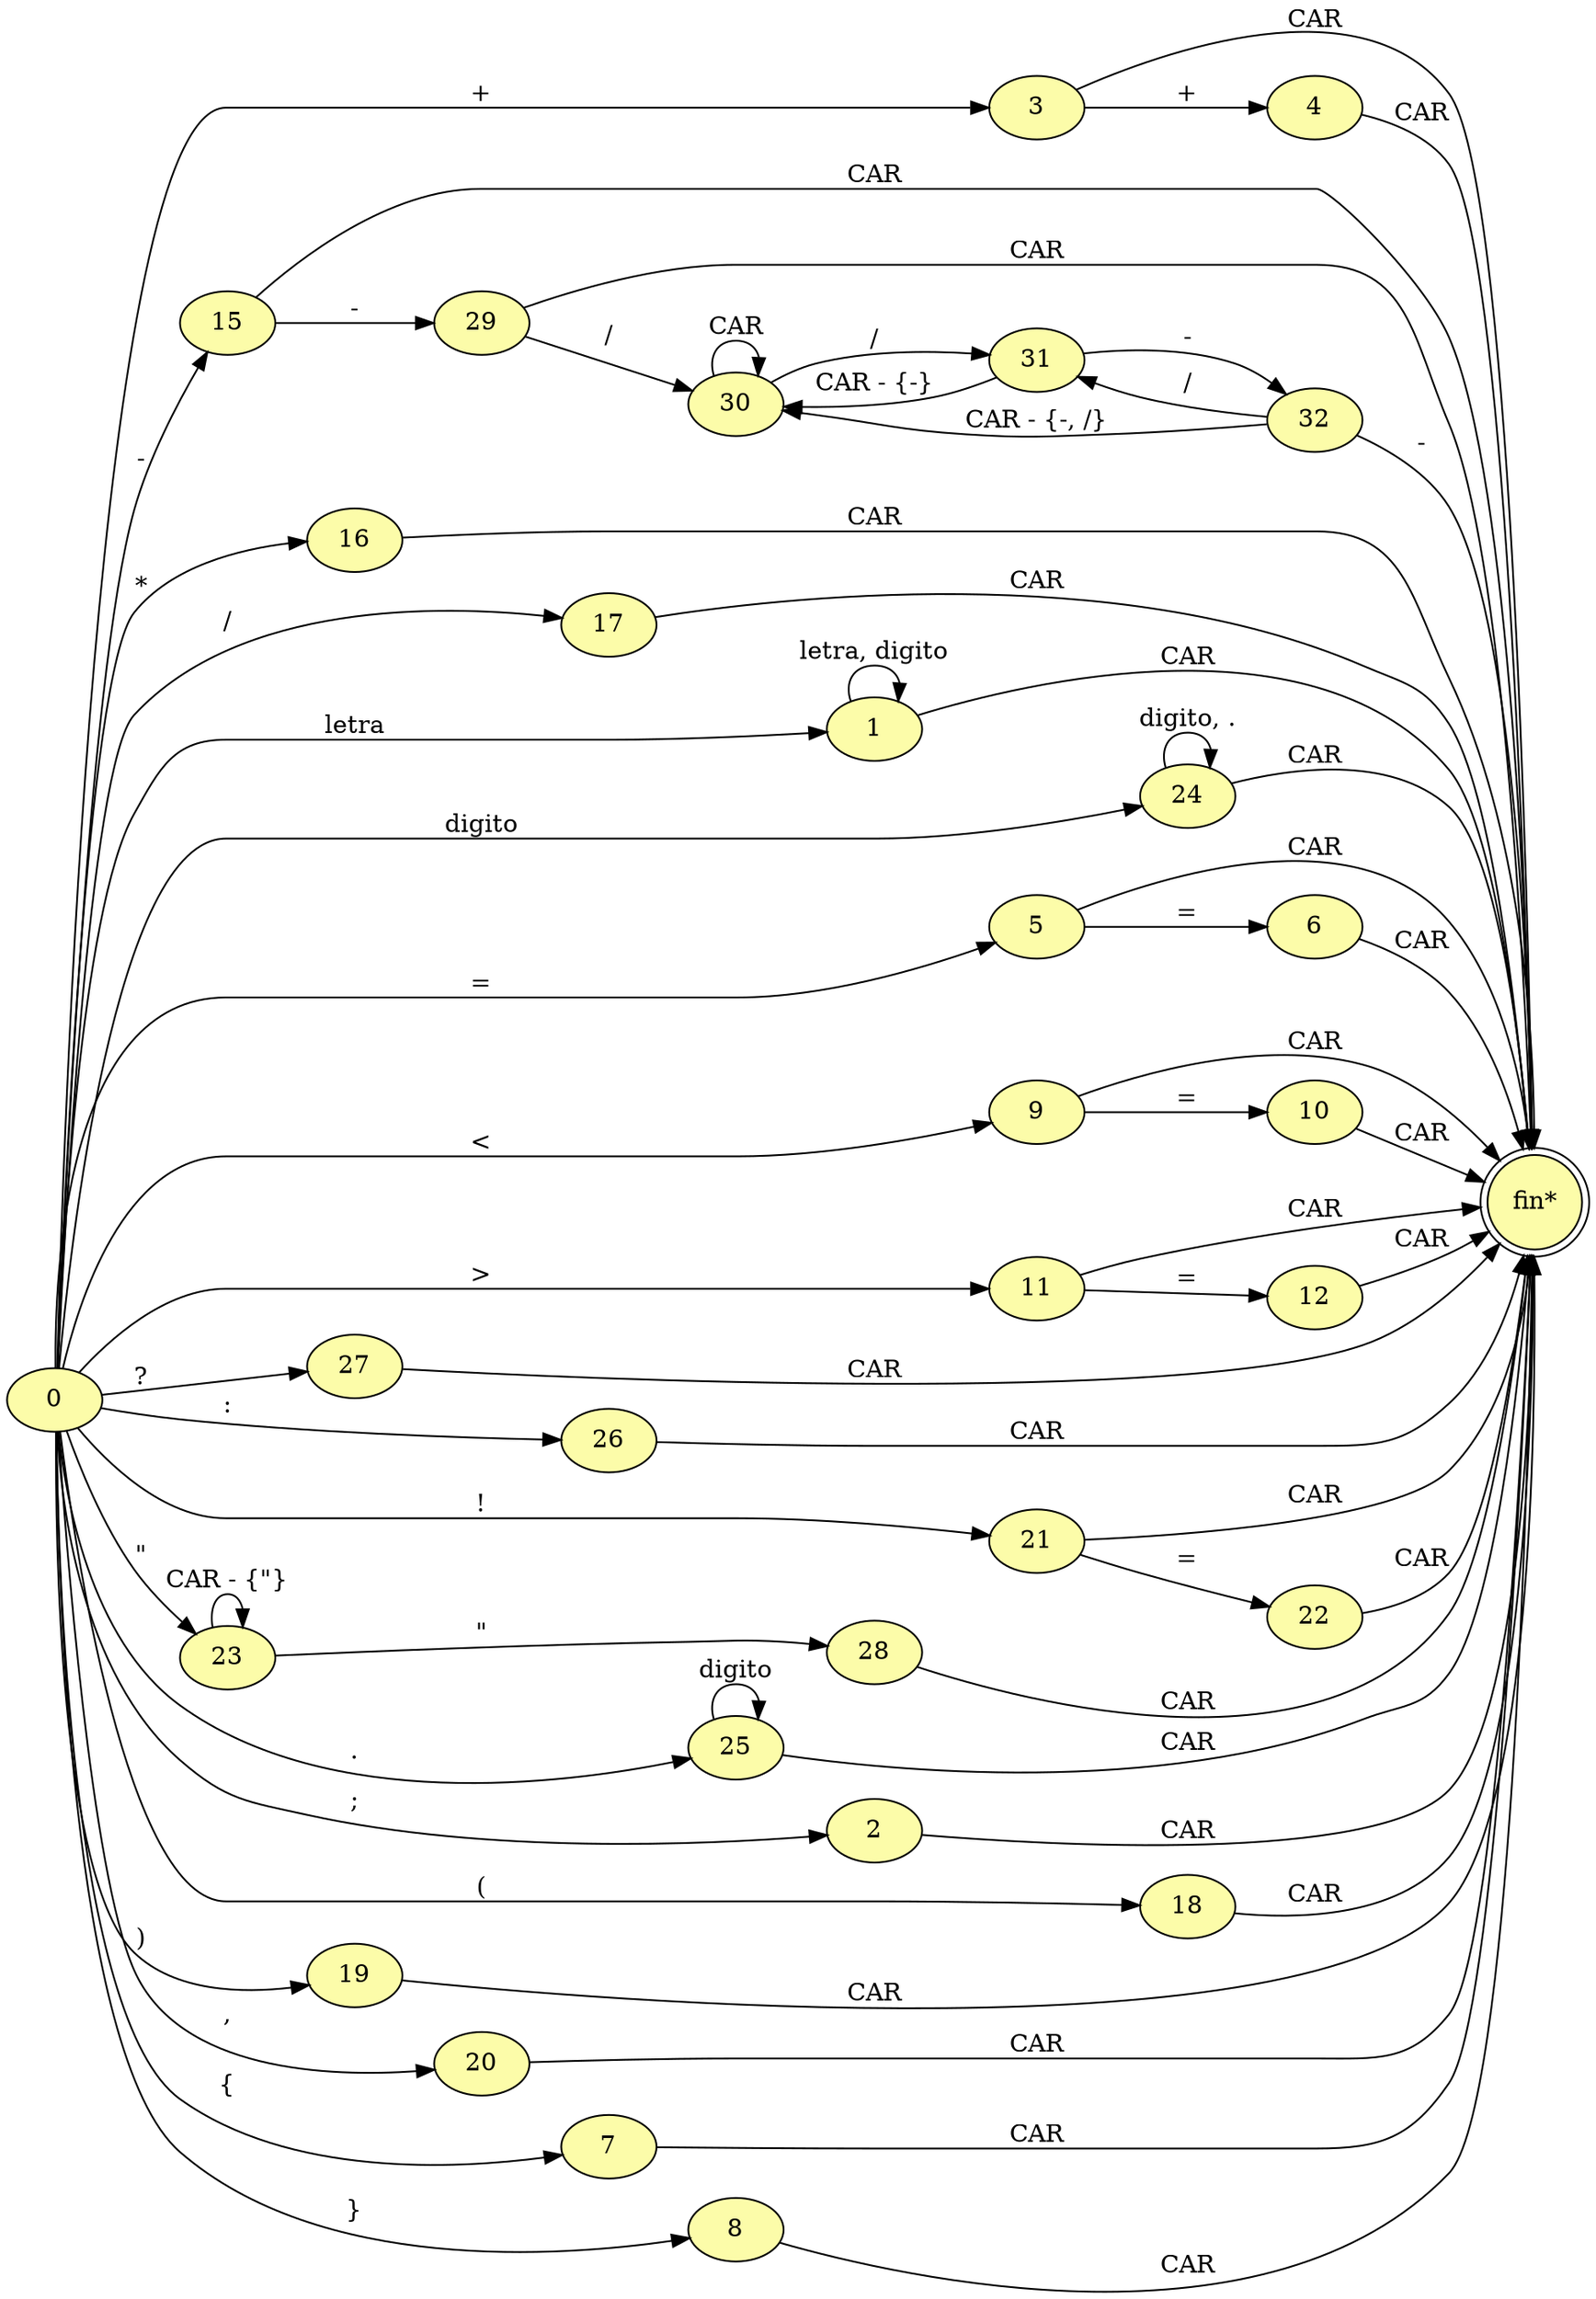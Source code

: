 digraph {
    // para generar grafico en svg
    // dot -Tsvg -o doc/automata.svg doc/automata.gv

    rankdir=LR;
    node [fillcolor="#FCFCA9", style=filled];
    fin [label="fin*", shape=doublecircle];

    0->3  [label="+"];
    0->15 [label="-"];
    0->16 [label="*"];
    0->17 [label="/"];
    0->1 [label="letra"];
    0->24 [label="digito"];
    0->5 [label="="];
    0->9 [label="<"];
    0->11 [label=">"];
    0->27 [label="?"]; 
    0->26 [label=":"];
    0->21 [label="!"];
    0->23 [label="\""];
    0->25 [label="."];
    0->2 [label=";"];
    0->18 [label="("];
    0->19 [label=")"];
    0->20 [label=","];
    //0->0 [label="tab, espacio, enter"];
    0->7 [label="{"];
    0->8 [label="}"];
    
    1->1 [label="letra, digito"];
    1->fin [label="CAR"];

    2->fin [label="CAR"];

    3->4 [label="+"];
    3->fin [label="CAR"];

    4->fin [label="CAR"];

    5->6 [label="="];
    5->fin [label="CAR"];

    6->fin [label="CAR"];
    7->fin [label="CAR"];
    8->fin [label="CAR"];

    9->10 [label="="];
    9->fin [label="CAR"];

    10->fin [label="CAR"];

    11->12 [label="="];
    11->fin [label="CAR"];

    12->fin [label="CAR"];

    //13->14 [label="-"];
    //13->fin [label="CAR"];

    //14->14 [label="CAR - {-}"];
    //14->15 [label="-"];

    15->29 [label="-"];
    15->fin [label="CAR"];

    16->fin [label="CAR"];
    17->fin [label="CAR"];
    18->fin [label="CAR"];
    19->fin [label="CAR"];
    20->fin [label="CAR"];

    21->22 [label="="];
    21->fin [label="CAR"];

    22->fin [label="CAR"];

    23->23 [label="CAR - {\"}"];
    23->28 [label="\""];

    24->24 [label="digito, ."];
    24->fin [label="CAR"];
    
    25->25 [label="digito"];
    25->fin [label="CAR"];

    26->fin [label="CAR"];
    27->fin [label="CAR"];
    28->fin [label="CAR"];

    29->30 [label="/"];
    29->fin [label="CAR"];

    30->30 [label="CAR"];
    30->31 [label="/"];

    31->30 [label="CAR - {-}"];
    31->32 [label="-"];

    32->30 [label="CAR - {-, /}"];
    32->31 [label="/"];
    32->fin [label="-"];
    //32->0 [label="-"];
}
